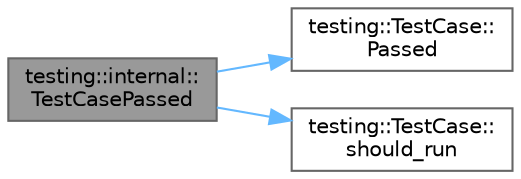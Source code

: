 digraph "testing::internal::TestCasePassed"
{
 // LATEX_PDF_SIZE
  bgcolor="transparent";
  edge [fontname=Helvetica,fontsize=10,labelfontname=Helvetica,labelfontsize=10];
  node [fontname=Helvetica,fontsize=10,shape=box,height=0.2,width=0.4];
  rankdir="LR";
  Node1 [id="Node000001",label="testing::internal::\lTestCasePassed",height=0.2,width=0.4,color="gray40", fillcolor="grey60", style="filled", fontcolor="black",tooltip=" "];
  Node1 -> Node2 [id="edge1_Node000001_Node000002",color="steelblue1",style="solid",tooltip=" "];
  Node2 [id="Node000002",label="testing::TestCase::\lPassed",height=0.2,width=0.4,color="grey40", fillcolor="white", style="filled",URL="$classtesting_1_1_test_case.html#a29bbfd227b732a90198b5280c039c271",tooltip=" "];
  Node1 -> Node3 [id="edge2_Node000001_Node000003",color="steelblue1",style="solid",tooltip=" "];
  Node3 [id="Node000003",label="testing::TestCase::\lshould_run",height=0.2,width=0.4,color="grey40", fillcolor="white", style="filled",URL="$classtesting_1_1_test_case.html#a843d6cd43f3e587bfa8681990b9d59df",tooltip=" "];
}
